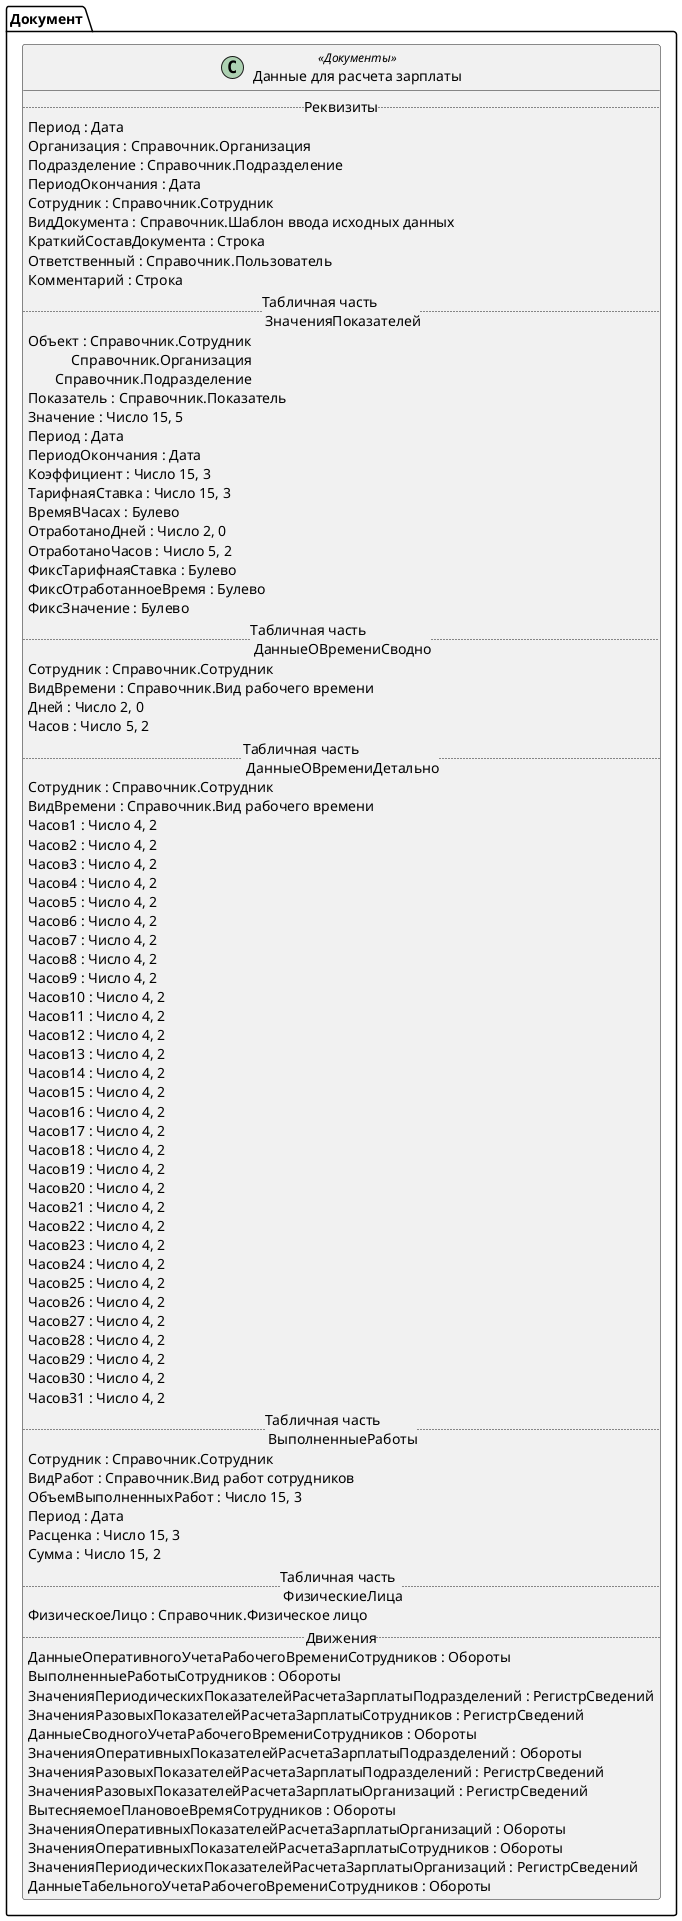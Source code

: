 ﻿@startuml ДанныеДляРасчетаЗарплаты
'!include templates.wsd
'..\include templates.wsd
class Документ.ДанныеДляРасчетаЗарплаты as "Данные для расчета зарплаты" <<Документы>>
{
..Реквизиты..
Период : Дата
Организация : Справочник.Организация
Подразделение : Справочник.Подразделение
ПериодОкончания : Дата
Сотрудник : Справочник.Сотрудник
ВидДокумента : Справочник.Шаблон ввода исходных данных
КраткийСоставДокумента : Строка
Ответственный : Справочник.Пользователь
Комментарий : Строка
..Табличная часть \n ЗначенияПоказателей..
Объект : Справочник.Сотрудник\rСправочник.Организация\rСправочник.Подразделение
Показатель : Справочник.Показатель
Значение : Число 15, 5
Период : Дата
ПериодОкончания : Дата
Коэффициент : Число 15, 3
ТарифнаяСтавка : Число 15, 3
ВремяВЧасах : Булево
ОтработаноДней : Число 2, 0
ОтработаноЧасов : Число 5, 2
ФиксТарифнаяСтавка : Булево
ФиксОтработанноеВремя : Булево
ФиксЗначение : Булево
..Табличная часть \n ДанныеОВремениСводно..
Сотрудник : Справочник.Сотрудник
ВидВремени : Справочник.Вид рабочего времени
Дней : Число 2, 0
Часов : Число 5, 2
..Табличная часть \n ДанныеОВремениДетально..
Сотрудник : Справочник.Сотрудник
ВидВремени : Справочник.Вид рабочего времени
Часов1 : Число 4, 2
Часов2 : Число 4, 2
Часов3 : Число 4, 2
Часов4 : Число 4, 2
Часов5 : Число 4, 2
Часов6 : Число 4, 2
Часов7 : Число 4, 2
Часов8 : Число 4, 2
Часов9 : Число 4, 2
Часов10 : Число 4, 2
Часов11 : Число 4, 2
Часов12 : Число 4, 2
Часов13 : Число 4, 2
Часов14 : Число 4, 2
Часов15 : Число 4, 2
Часов16 : Число 4, 2
Часов17 : Число 4, 2
Часов18 : Число 4, 2
Часов19 : Число 4, 2
Часов20 : Число 4, 2
Часов21 : Число 4, 2
Часов22 : Число 4, 2
Часов23 : Число 4, 2
Часов24 : Число 4, 2
Часов25 : Число 4, 2
Часов26 : Число 4, 2
Часов27 : Число 4, 2
Часов28 : Число 4, 2
Часов29 : Число 4, 2
Часов30 : Число 4, 2
Часов31 : Число 4, 2
..Табличная часть \n ВыполненныеРаботы..
Сотрудник : Справочник.Сотрудник
ВидРабот : Справочник.Вид работ сотрудников
ОбъемВыполненныхРабот : Число 15, 3
Период : Дата
Расценка : Число 15, 3
Сумма : Число 15, 2
..Табличная часть \n ФизическиеЛица..
ФизическоеЛицо : Справочник.Физическое лицо
..Движения..
ДанныеОперативногоУчетаРабочегоВремениСотрудников : Обороты
ВыполненныеРаботыСотрудников : Обороты
ЗначенияПериодическихПоказателейРасчетаЗарплатыПодразделений : РегистрСведений
ЗначенияРазовыхПоказателейРасчетаЗарплатыСотрудников : РегистрСведений
ДанныеСводногоУчетаРабочегоВремениСотрудников : Обороты
ЗначенияОперативныхПоказателейРасчетаЗарплатыПодразделений : Обороты
ЗначенияРазовыхПоказателейРасчетаЗарплатыПодразделений : РегистрСведений
ЗначенияРазовыхПоказателейРасчетаЗарплатыОрганизаций : РегистрСведений
ВытесняемоеПлановоеВремяСотрудников : Обороты
ЗначенияОперативныхПоказателейРасчетаЗарплатыОрганизаций : Обороты
ЗначенияОперативныхПоказателейРасчетаЗарплатыСотрудников : Обороты
ЗначенияПериодическихПоказателейРасчетаЗарплатыОрганизаций : РегистрСведений
ДанныеТабельногоУчетаРабочегоВремениСотрудников : Обороты
}
@enduml

